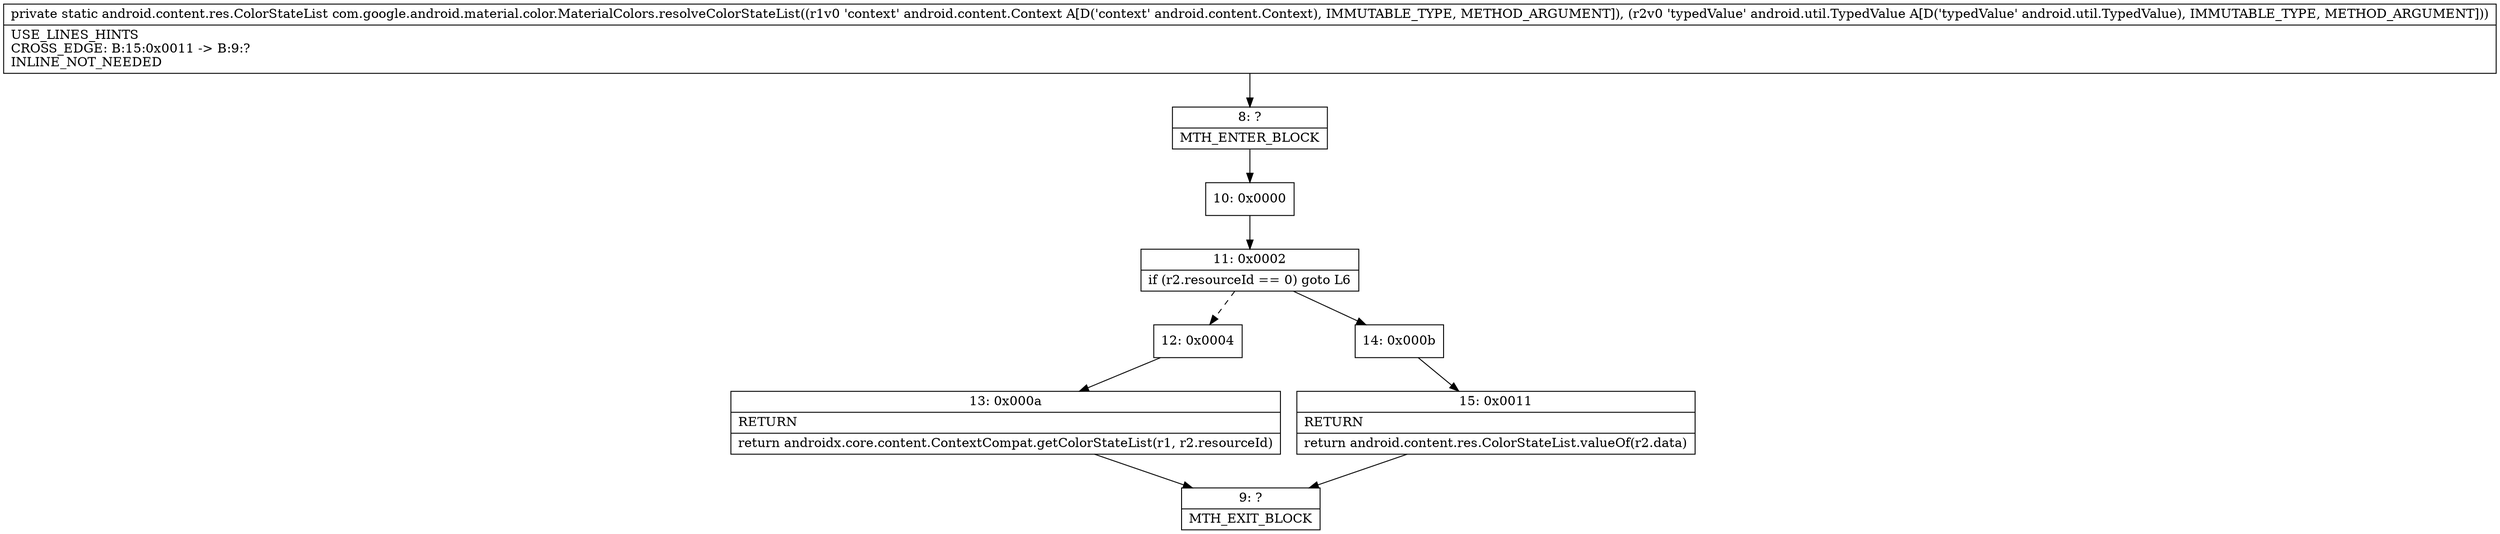 digraph "CFG forcom.google.android.material.color.MaterialColors.resolveColorStateList(Landroid\/content\/Context;Landroid\/util\/TypedValue;)Landroid\/content\/res\/ColorStateList;" {
Node_8 [shape=record,label="{8\:\ ?|MTH_ENTER_BLOCK\l}"];
Node_10 [shape=record,label="{10\:\ 0x0000}"];
Node_11 [shape=record,label="{11\:\ 0x0002|if (r2.resourceId == 0) goto L6\l}"];
Node_12 [shape=record,label="{12\:\ 0x0004}"];
Node_13 [shape=record,label="{13\:\ 0x000a|RETURN\l|return androidx.core.content.ContextCompat.getColorStateList(r1, r2.resourceId)\l}"];
Node_9 [shape=record,label="{9\:\ ?|MTH_EXIT_BLOCK\l}"];
Node_14 [shape=record,label="{14\:\ 0x000b}"];
Node_15 [shape=record,label="{15\:\ 0x0011|RETURN\l|return android.content.res.ColorStateList.valueOf(r2.data)\l}"];
MethodNode[shape=record,label="{private static android.content.res.ColorStateList com.google.android.material.color.MaterialColors.resolveColorStateList((r1v0 'context' android.content.Context A[D('context' android.content.Context), IMMUTABLE_TYPE, METHOD_ARGUMENT]), (r2v0 'typedValue' android.util.TypedValue A[D('typedValue' android.util.TypedValue), IMMUTABLE_TYPE, METHOD_ARGUMENT]))  | USE_LINES_HINTS\lCROSS_EDGE: B:15:0x0011 \-\> B:9:?\lINLINE_NOT_NEEDED\l}"];
MethodNode -> Node_8;Node_8 -> Node_10;
Node_10 -> Node_11;
Node_11 -> Node_12[style=dashed];
Node_11 -> Node_14;
Node_12 -> Node_13;
Node_13 -> Node_9;
Node_14 -> Node_15;
Node_15 -> Node_9;
}

